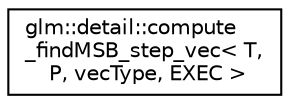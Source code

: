 digraph "Graphical Class Hierarchy"
{
  edge [fontname="Helvetica",fontsize="10",labelfontname="Helvetica",labelfontsize="10"];
  node [fontname="Helvetica",fontsize="10",shape=record];
  rankdir="LR";
  Node1 [label="glm::detail::compute\l_findMSB_step_vec\< T,\l P, vecType, EXEC \>",height=0.2,width=0.4,color="black", fillcolor="white", style="filled",URL="$structglm_1_1detail_1_1compute__find_m_s_b__step__vec.html"];
}
